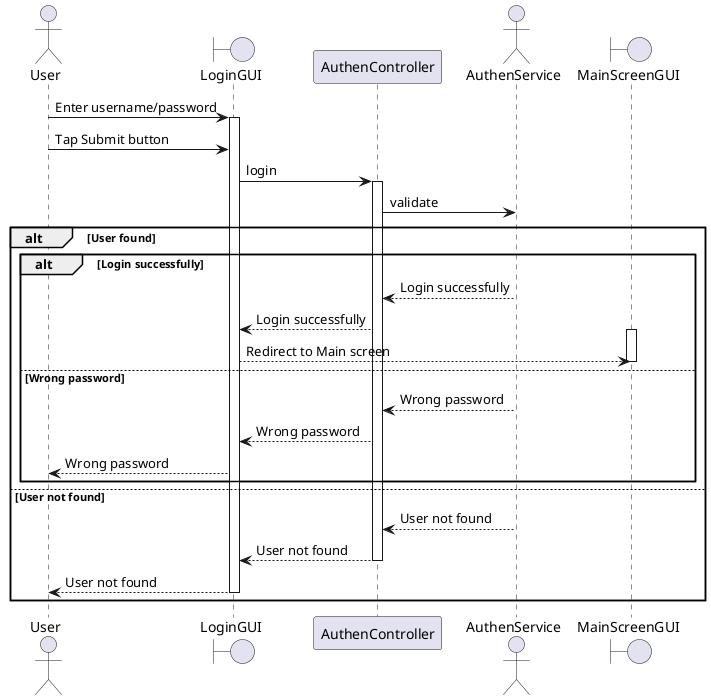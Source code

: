 @startuml
actor User
boundary LoginGUI
participant AuthenController
actor AuthenService
boundary MainScreenGUI

User -> LoginGUI: Enter username/password
activate LoginGUI
User -> LoginGUI: Tap Submit button

LoginGUI -> AuthenController: login
activate AuthenController

AuthenController -> AuthenService: validate

alt User found
  alt Login successfully
    AuthenService --> AuthenController: Login successfully
    AuthenController --> LoginGUI: Login successfully
    activate MainScreenGUI
    LoginGUI --> MainScreenGUI : Redirect to Main screen
    deactivate MainScreenGUI
  else Wrong password
    AuthenService --> AuthenController: Wrong password
    AuthenController --> LoginGUI: Wrong password
    LoginGUI --> User : Wrong password
  end
else User not found
  AuthenService --> AuthenController: User not found
  deactivate AuthenService
  AuthenController --> LoginGUI : User not found
  deactivate AuthenController
  LoginGUI --> User : User not found
  deactivate LoginGUI
end
@enduml